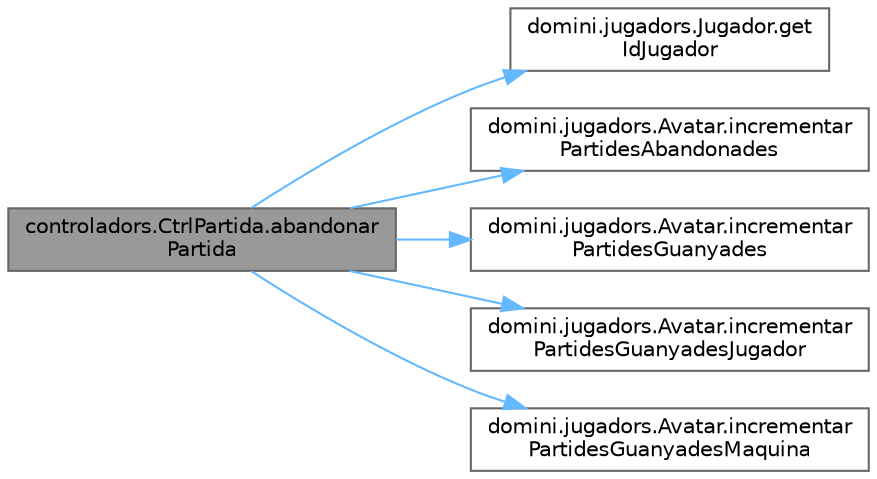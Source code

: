 digraph "controladors.CtrlPartida.abandonarPartida"
{
 // INTERACTIVE_SVG=YES
 // LATEX_PDF_SIZE
  bgcolor="transparent";
  edge [fontname=Helvetica,fontsize=10,labelfontname=Helvetica,labelfontsize=10];
  node [fontname=Helvetica,fontsize=10,shape=box,height=0.2,width=0.4];
  rankdir="LR";
  Node1 [id="Node000001",label="controladors.CtrlPartida.abandonar\lPartida",height=0.2,width=0.4,color="gray40", fillcolor="grey60", style="filled", fontcolor="black",tooltip="El jugador actual abandona la partida."];
  Node1 -> Node2 [id="edge1_Node000001_Node000002",color="steelblue1",style="solid",tooltip=" "];
  Node2 [id="Node000002",label="domini.jugadors.Jugador.get\lIdJugador",height=0.2,width=0.4,color="grey40", fillcolor="white", style="filled",URL="$classdomini_1_1jugadors_1_1_jugador.html#afa999de0f50bb1671ac42dbe31388b01",tooltip="Retorna l'identificador del jugador."];
  Node1 -> Node3 [id="edge2_Node000001_Node000003",color="steelblue1",style="solid",tooltip=" "];
  Node3 [id="Node000003",label="domini.jugadors.Avatar.incrementar\lPartidesAbandonades",height=0.2,width=0.4,color="grey40", fillcolor="white", style="filled",URL="$classdomini_1_1jugadors_1_1_avatar.html#a4d348eabeb2b15c1dedc8cbd74fa1917",tooltip="Incrementa el nombre de partides abandonades."];
  Node1 -> Node4 [id="edge3_Node000001_Node000004",color="steelblue1",style="solid",tooltip=" "];
  Node4 [id="Node000004",label="domini.jugadors.Avatar.incrementar\lPartidesGuanyades",height=0.2,width=0.4,color="grey40", fillcolor="white", style="filled",URL="$classdomini_1_1jugadors_1_1_avatar.html#a44e5e6a2ee9245697351fe390849b810",tooltip="Incrementa el nombre total de partides guanyades."];
  Node1 -> Node5 [id="edge4_Node000001_Node000005",color="steelblue1",style="solid",tooltip=" "];
  Node5 [id="Node000005",label="domini.jugadors.Avatar.incrementar\lPartidesGuanyadesJugador",height=0.2,width=0.4,color="grey40", fillcolor="white", style="filled",URL="$classdomini_1_1jugadors_1_1_avatar.html#a750332bc2deadb604d43d1a0936a09d2",tooltip="Incrementa el nombre de partides guanyades contra altres jugadors."];
  Node1 -> Node6 [id="edge5_Node000001_Node000006",color="steelblue1",style="solid",tooltip=" "];
  Node6 [id="Node000006",label="domini.jugadors.Avatar.incrementar\lPartidesGuanyadesMaquina",height=0.2,width=0.4,color="grey40", fillcolor="white", style="filled",URL="$classdomini_1_1jugadors_1_1_avatar.html#aae510bc2635d40405e60a218b1b7c097",tooltip="Incrementa el nombre de partides guanyades contra la màquina."];
}
